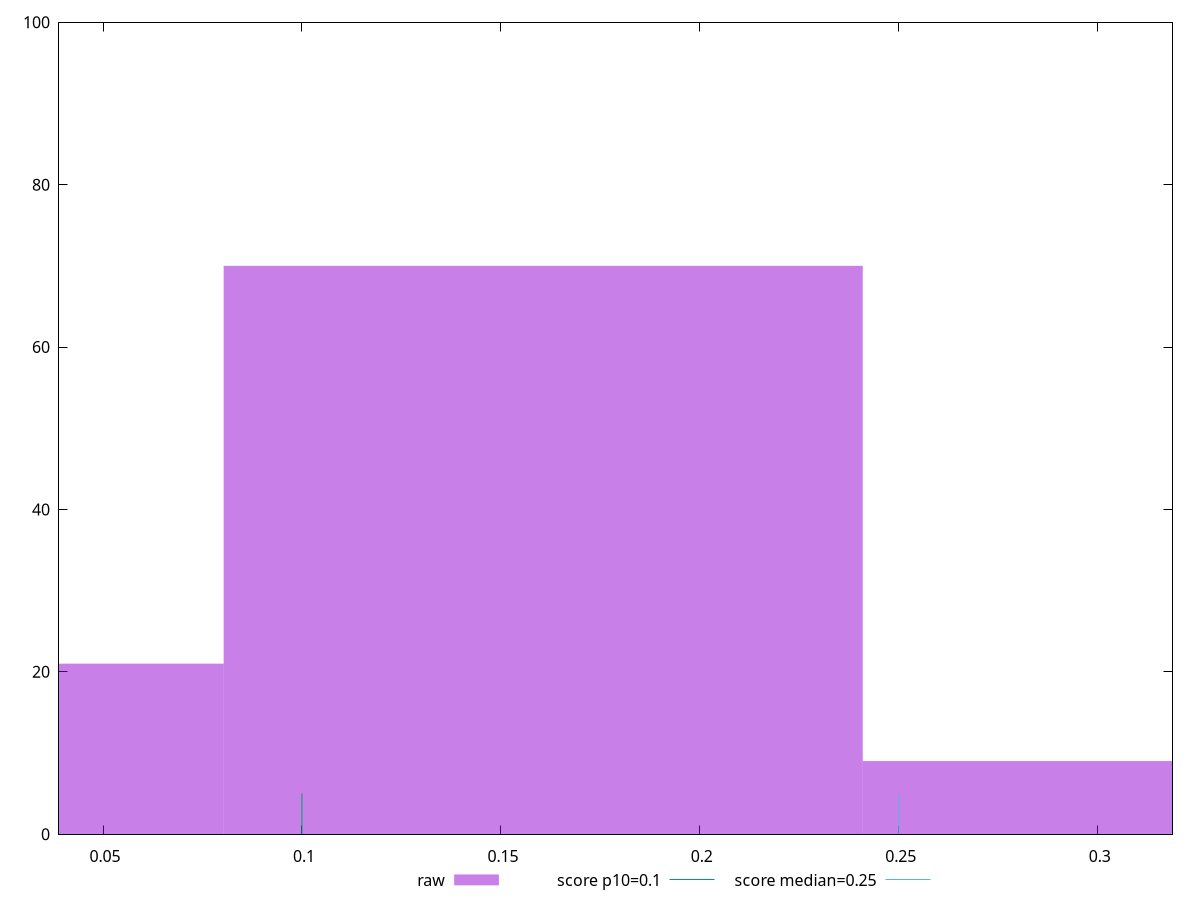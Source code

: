 reset

$raw <<EOF
0.1606379793515168 70
0.3212759587030336 9
0 21
EOF

set key outside below
set boxwidth 0.1606379793515168
set xrange [0.0389404296875:0.3188018798828125]
set yrange [0:100]
set style fill transparent solid 0.5 noborder

set parametric
set terminal svg size 640, 490 enhanced background rgb 'white'
set output "report_00007_2020-12-11T15:55:29.892Z/cumulative-layout-shift/samples/pages+cached+noexternal+nofonts+nosvg+noimg/raw/histogram.svg"

plot $raw title "raw" with boxes, \
     0.1,t title "score p10=0.1", \
     0.25,t title "score median=0.25"

reset

